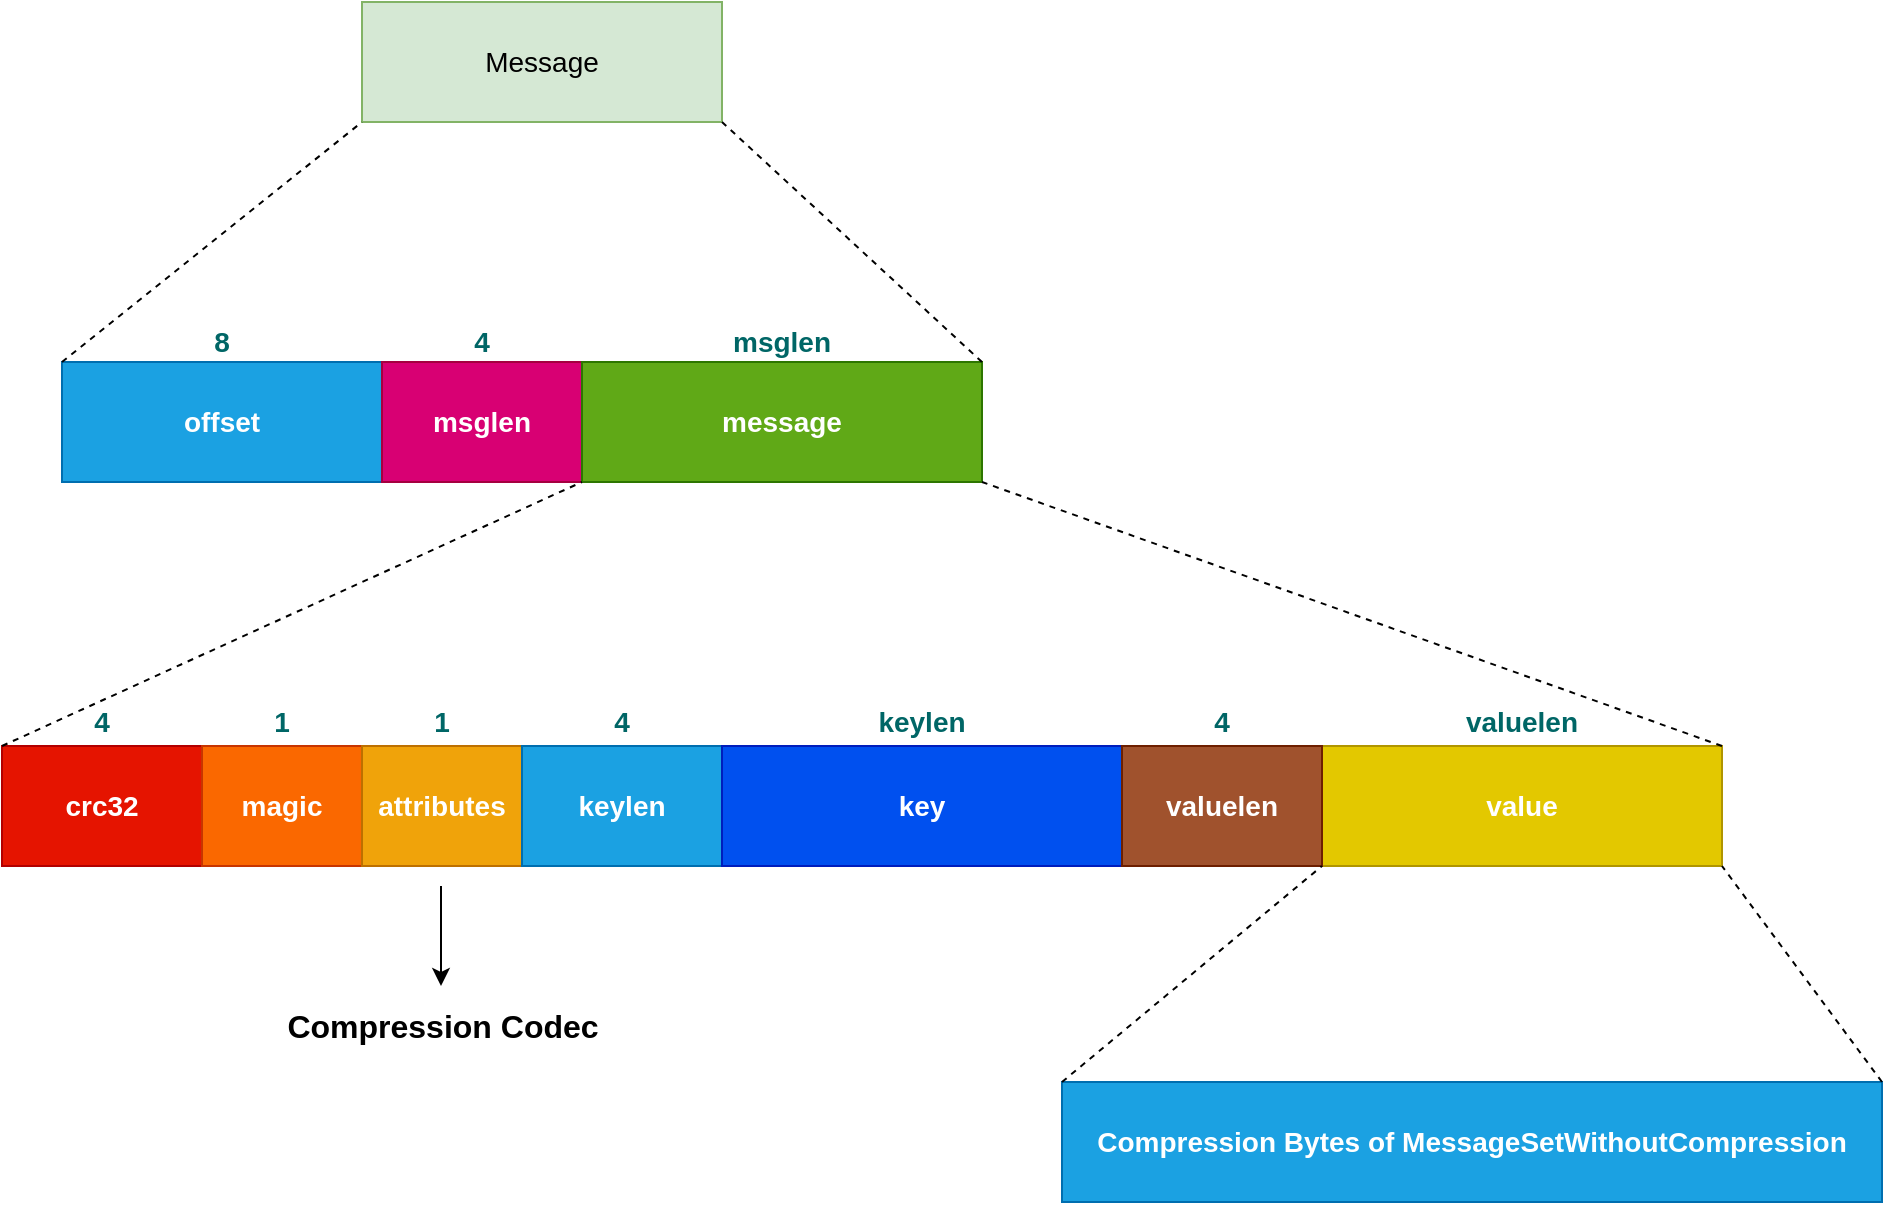 <mxfile version="13.10.0" type="embed">
    <diagram id="S6UzYfvsvngTUfspGNvx" name="Page-1">
        <mxGraphModel dx="882" dy="564" grid="1" gridSize="10" guides="1" tooltips="1" connect="1" arrows="1" fold="1" page="1" pageScale="1" pageWidth="850" pageHeight="1100" math="0" shadow="0">
            <root>
                <mxCell id="0"/>
                <mxCell id="1" parent="0"/>
                <mxCell id="2" value="offset" style="rounded=0;whiteSpace=wrap;html=1;fontSize=14;fillColor=#1ba1e2;strokeColor=#006EAF;fontStyle=1;fontColor=#ffffff;" parent="1" vertex="1">
                    <mxGeometry x="240" y="440" width="160" height="60" as="geometry"/>
                </mxCell>
                <mxCell id="3" value="msglen" style="rounded=0;whiteSpace=wrap;html=1;fontSize=14;fillColor=#d80073;strokeColor=#A50040;fontColor=#ffffff;fontStyle=1" parent="1" vertex="1">
                    <mxGeometry x="400" y="440" width="100" height="60" as="geometry"/>
                </mxCell>
                <mxCell id="4" value="message" style="rounded=0;whiteSpace=wrap;html=1;fontSize=14;fillColor=#60a917;strokeColor=#2D7600;fontColor=#ffffff;fontStyle=1" parent="1" vertex="1">
                    <mxGeometry x="500" y="440" width="200" height="60" as="geometry"/>
                </mxCell>
                <mxCell id="5" value="8" style="text;html=1;strokeColor=none;fillColor=none;align=center;verticalAlign=middle;whiteSpace=wrap;rounded=0;fontSize=14;fontStyle=1;fontColor=#006666;" parent="1" vertex="1">
                    <mxGeometry x="300" y="420" width="40" height="20" as="geometry"/>
                </mxCell>
                <mxCell id="6" value="4" style="text;html=1;strokeColor=none;fillColor=none;align=center;verticalAlign=middle;whiteSpace=wrap;rounded=0;fontSize=14;fontStyle=1;fontColor=#006666;" parent="1" vertex="1">
                    <mxGeometry x="430" y="420" width="40" height="20" as="geometry"/>
                </mxCell>
                <mxCell id="7" value="msglen" style="text;html=1;strokeColor=none;fillColor=none;align=center;verticalAlign=middle;whiteSpace=wrap;rounded=0;fontSize=14;fontStyle=1;fontColor=#006666;" parent="1" vertex="1">
                    <mxGeometry x="580" y="420" width="40" height="20" as="geometry"/>
                </mxCell>
                <mxCell id="11" value="Message" style="rounded=0;whiteSpace=wrap;html=1;fillColor=#d5e8d4;strokeColor=#82b366;fontSize=14;" parent="1" vertex="1">
                    <mxGeometry x="390" y="260" width="180" height="60" as="geometry"/>
                </mxCell>
                <mxCell id="14" value="" style="endArrow=none;dashed=1;html=1;exitX=0;exitY=0;exitDx=0;exitDy=0;entryX=1;entryY=1;entryDx=0;entryDy=0;" parent="1" source="2" edge="1">
                    <mxGeometry width="50" height="50" relative="1" as="geometry">
                        <mxPoint x="390" y="400" as="sourcePoint"/>
                        <mxPoint x="390" y="320" as="targetPoint"/>
                    </mxGeometry>
                </mxCell>
                <mxCell id="15" value="" style="endArrow=none;dashed=1;html=1;exitX=1;exitY=0;exitDx=0;exitDy=0;entryX=1;entryY=1;entryDx=0;entryDy=0;" parent="1" source="4" target="11" edge="1">
                    <mxGeometry width="50" height="50" relative="1" as="geometry">
                        <mxPoint x="140" y="460" as="sourcePoint"/>
                        <mxPoint x="400" y="330" as="targetPoint"/>
                    </mxGeometry>
                </mxCell>
                <mxCell id="16" value="crc32" style="rounded=0;whiteSpace=wrap;html=1;fontSize=14;fillColor=#e51400;strokeColor=#B20000;fontColor=#ffffff;fontStyle=1" parent="1" vertex="1">
                    <mxGeometry x="210" y="632" width="100" height="60" as="geometry"/>
                </mxCell>
                <mxCell id="17" value="magic" style="rounded=0;whiteSpace=wrap;html=1;fontSize=14;fillColor=#fa6800;strokeColor=#C73500;fontColor=#ffffff;fontStyle=1" parent="1" vertex="1">
                    <mxGeometry x="310" y="632" width="80" height="60" as="geometry"/>
                </mxCell>
                <mxCell id="18" value="attributes" style="rounded=0;whiteSpace=wrap;html=1;fontSize=14;fillColor=#f0a30a;strokeColor=#BD7000;fontColor=#ffffff;fontStyle=1" parent="1" vertex="1">
                    <mxGeometry x="390" y="632" width="80" height="60" as="geometry"/>
                </mxCell>
                <mxCell id="19" value="4" style="text;html=1;strokeColor=none;fillColor=none;align=center;verticalAlign=middle;whiteSpace=wrap;rounded=0;fontSize=14;fontStyle=1;fontColor=#006666;" parent="1" vertex="1">
                    <mxGeometry x="240" y="610" width="40" height="20" as="geometry"/>
                </mxCell>
                <mxCell id="20" value="1" style="text;html=1;strokeColor=none;fillColor=none;align=center;verticalAlign=middle;whiteSpace=wrap;rounded=0;fontSize=14;fontStyle=1;fontColor=#006666;" parent="1" vertex="1">
                    <mxGeometry x="330" y="610" width="40" height="20" as="geometry"/>
                </mxCell>
                <mxCell id="21" value="1" style="text;html=1;strokeColor=none;fillColor=none;align=center;verticalAlign=middle;whiteSpace=wrap;rounded=0;fontSize=14;fontStyle=1;fontColor=#006666;" parent="1" vertex="1">
                    <mxGeometry x="410" y="610" width="40" height="20" as="geometry"/>
                </mxCell>
                <mxCell id="22" value="keylen" style="rounded=0;whiteSpace=wrap;html=1;fontSize=14;fillColor=#1ba1e2;strokeColor=#006EAF;fontColor=#ffffff;fontStyle=1" parent="1" vertex="1">
                    <mxGeometry x="470" y="632" width="100" height="60" as="geometry"/>
                </mxCell>
                <mxCell id="23" value="4" style="text;html=1;strokeColor=none;fillColor=none;align=center;verticalAlign=middle;whiteSpace=wrap;rounded=0;fontSize=14;fontStyle=1;fontColor=#006666;" parent="1" vertex="1">
                    <mxGeometry x="500" y="610" width="40" height="20" as="geometry"/>
                </mxCell>
                <mxCell id="24" value="value" style="rounded=0;whiteSpace=wrap;html=1;fontSize=14;fillColor=#e3c800;strokeColor=#B09500;fontColor=#ffffff;fontStyle=1" parent="1" vertex="1">
                    <mxGeometry x="870" y="632" width="200" height="60" as="geometry"/>
                </mxCell>
                <mxCell id="25" value="valuelen" style="text;html=1;strokeColor=none;fillColor=none;align=center;verticalAlign=middle;whiteSpace=wrap;rounded=0;fontSize=14;fontStyle=1;fontColor=#006666;" parent="1" vertex="1">
                    <mxGeometry x="930" y="610" width="80" height="20" as="geometry"/>
                </mxCell>
                <mxCell id="26" value="key" style="rounded=0;whiteSpace=wrap;html=1;fontSize=14;fillColor=#0050ef;strokeColor=#001DBC;fontColor=#ffffff;fontStyle=1" parent="1" vertex="1">
                    <mxGeometry x="570" y="632" width="200" height="60" as="geometry"/>
                </mxCell>
                <mxCell id="27" value="keylen" style="text;html=1;strokeColor=none;fillColor=none;align=center;verticalAlign=middle;whiteSpace=wrap;rounded=0;fontSize=14;fontStyle=1;fontColor=#006666;" parent="1" vertex="1">
                    <mxGeometry x="650" y="610" width="40" height="20" as="geometry"/>
                </mxCell>
                <mxCell id="28" value="valuelen" style="rounded=0;whiteSpace=wrap;html=1;fontSize=14;fillColor=#a0522d;strokeColor=#6D1F00;fontColor=#ffffff;fontStyle=1" parent="1" vertex="1">
                    <mxGeometry x="770" y="632" width="100" height="60" as="geometry"/>
                </mxCell>
                <mxCell id="29" value="4" style="text;html=1;strokeColor=none;fillColor=none;align=center;verticalAlign=middle;whiteSpace=wrap;rounded=0;fontSize=14;fontStyle=1;fontColor=#006666;" parent="1" vertex="1">
                    <mxGeometry x="800" y="610" width="40" height="20" as="geometry"/>
                </mxCell>
                <mxCell id="30" value="" style="endArrow=classic;html=1;" parent="1" edge="1">
                    <mxGeometry width="50" height="50" relative="1" as="geometry">
                        <mxPoint x="429.5" y="702" as="sourcePoint"/>
                        <mxPoint x="429.5" y="752" as="targetPoint"/>
                    </mxGeometry>
                </mxCell>
                <mxCell id="31" value="Compression Codec" style="text;html=1;strokeColor=none;fillColor=none;align=center;verticalAlign=middle;whiteSpace=wrap;rounded=0;fontSize=16;fontStyle=1;fontFamily=Helvetica;" parent="1" vertex="1">
                    <mxGeometry x="342.5" y="762" width="175" height="20" as="geometry"/>
                </mxCell>
                <mxCell id="32" value="" style="endArrow=none;dashed=1;html=1;entryX=0;entryY=1;entryDx=0;entryDy=0;exitX=0;exitY=0;exitDx=0;exitDy=0;" parent="1" source="16" target="4" edge="1">
                    <mxGeometry width="50" height="50" relative="1" as="geometry">
                        <mxPoint x="490" y="660" as="sourcePoint"/>
                        <mxPoint x="540" y="610" as="targetPoint"/>
                    </mxGeometry>
                </mxCell>
                <mxCell id="33" value="" style="endArrow=none;dashed=1;html=1;entryX=1;entryY=1;entryDx=0;entryDy=0;exitX=1;exitY=0;exitDx=0;exitDy=0;" parent="1" source="24" target="4" edge="1">
                    <mxGeometry width="50" height="50" relative="1" as="geometry">
                        <mxPoint x="830" y="570" as="sourcePoint"/>
                        <mxPoint x="510" y="510" as="targetPoint"/>
                    </mxGeometry>
                </mxCell>
                <mxCell id="34" value="Compression Bytes of MessageSetWithoutCompression" style="rounded=0;whiteSpace=wrap;html=1;fontSize=14;fillColor=#1ba1e2;strokeColor=#006EAF;fontStyle=1;fontColor=#ffffff;" vertex="1" parent="1">
                    <mxGeometry x="740" y="800" width="410" height="60" as="geometry"/>
                </mxCell>
                <mxCell id="46" value="" style="endArrow=none;dashed=1;html=1;entryX=1;entryY=1;entryDx=0;entryDy=0;exitX=0;exitY=0;exitDx=0;exitDy=0;" edge="1" parent="1" source="34" target="28">
                    <mxGeometry width="50" height="50" relative="1" as="geometry">
                        <mxPoint x="730" y="770" as="sourcePoint"/>
                        <mxPoint x="780" y="720" as="targetPoint"/>
                    </mxGeometry>
                </mxCell>
                <mxCell id="47" value="" style="endArrow=none;dashed=1;html=1;entryX=1;entryY=1;entryDx=0;entryDy=0;exitX=1;exitY=0;exitDx=0;exitDy=0;" edge="1" parent="1" source="34" target="24">
                    <mxGeometry width="50" height="50" relative="1" as="geometry">
                        <mxPoint x="710.0" y="870" as="sourcePoint"/>
                        <mxPoint x="880" y="702" as="targetPoint"/>
                    </mxGeometry>
                </mxCell>
            </root>
        </mxGraphModel>
    </diagram>
</mxfile>
